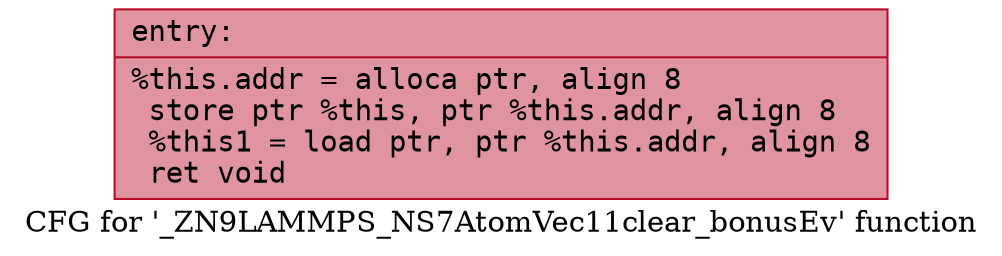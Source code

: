 digraph "CFG for '_ZN9LAMMPS_NS7AtomVec11clear_bonusEv' function" {
	label="CFG for '_ZN9LAMMPS_NS7AtomVec11clear_bonusEv' function";

	Node0x55b701158d40 [shape=record,color="#b70d28ff", style=filled, fillcolor="#b70d2870" fontname="Courier",label="{entry:\l|  %this.addr = alloca ptr, align 8\l  store ptr %this, ptr %this.addr, align 8\l  %this1 = load ptr, ptr %this.addr, align 8\l  ret void\l}"];
}
